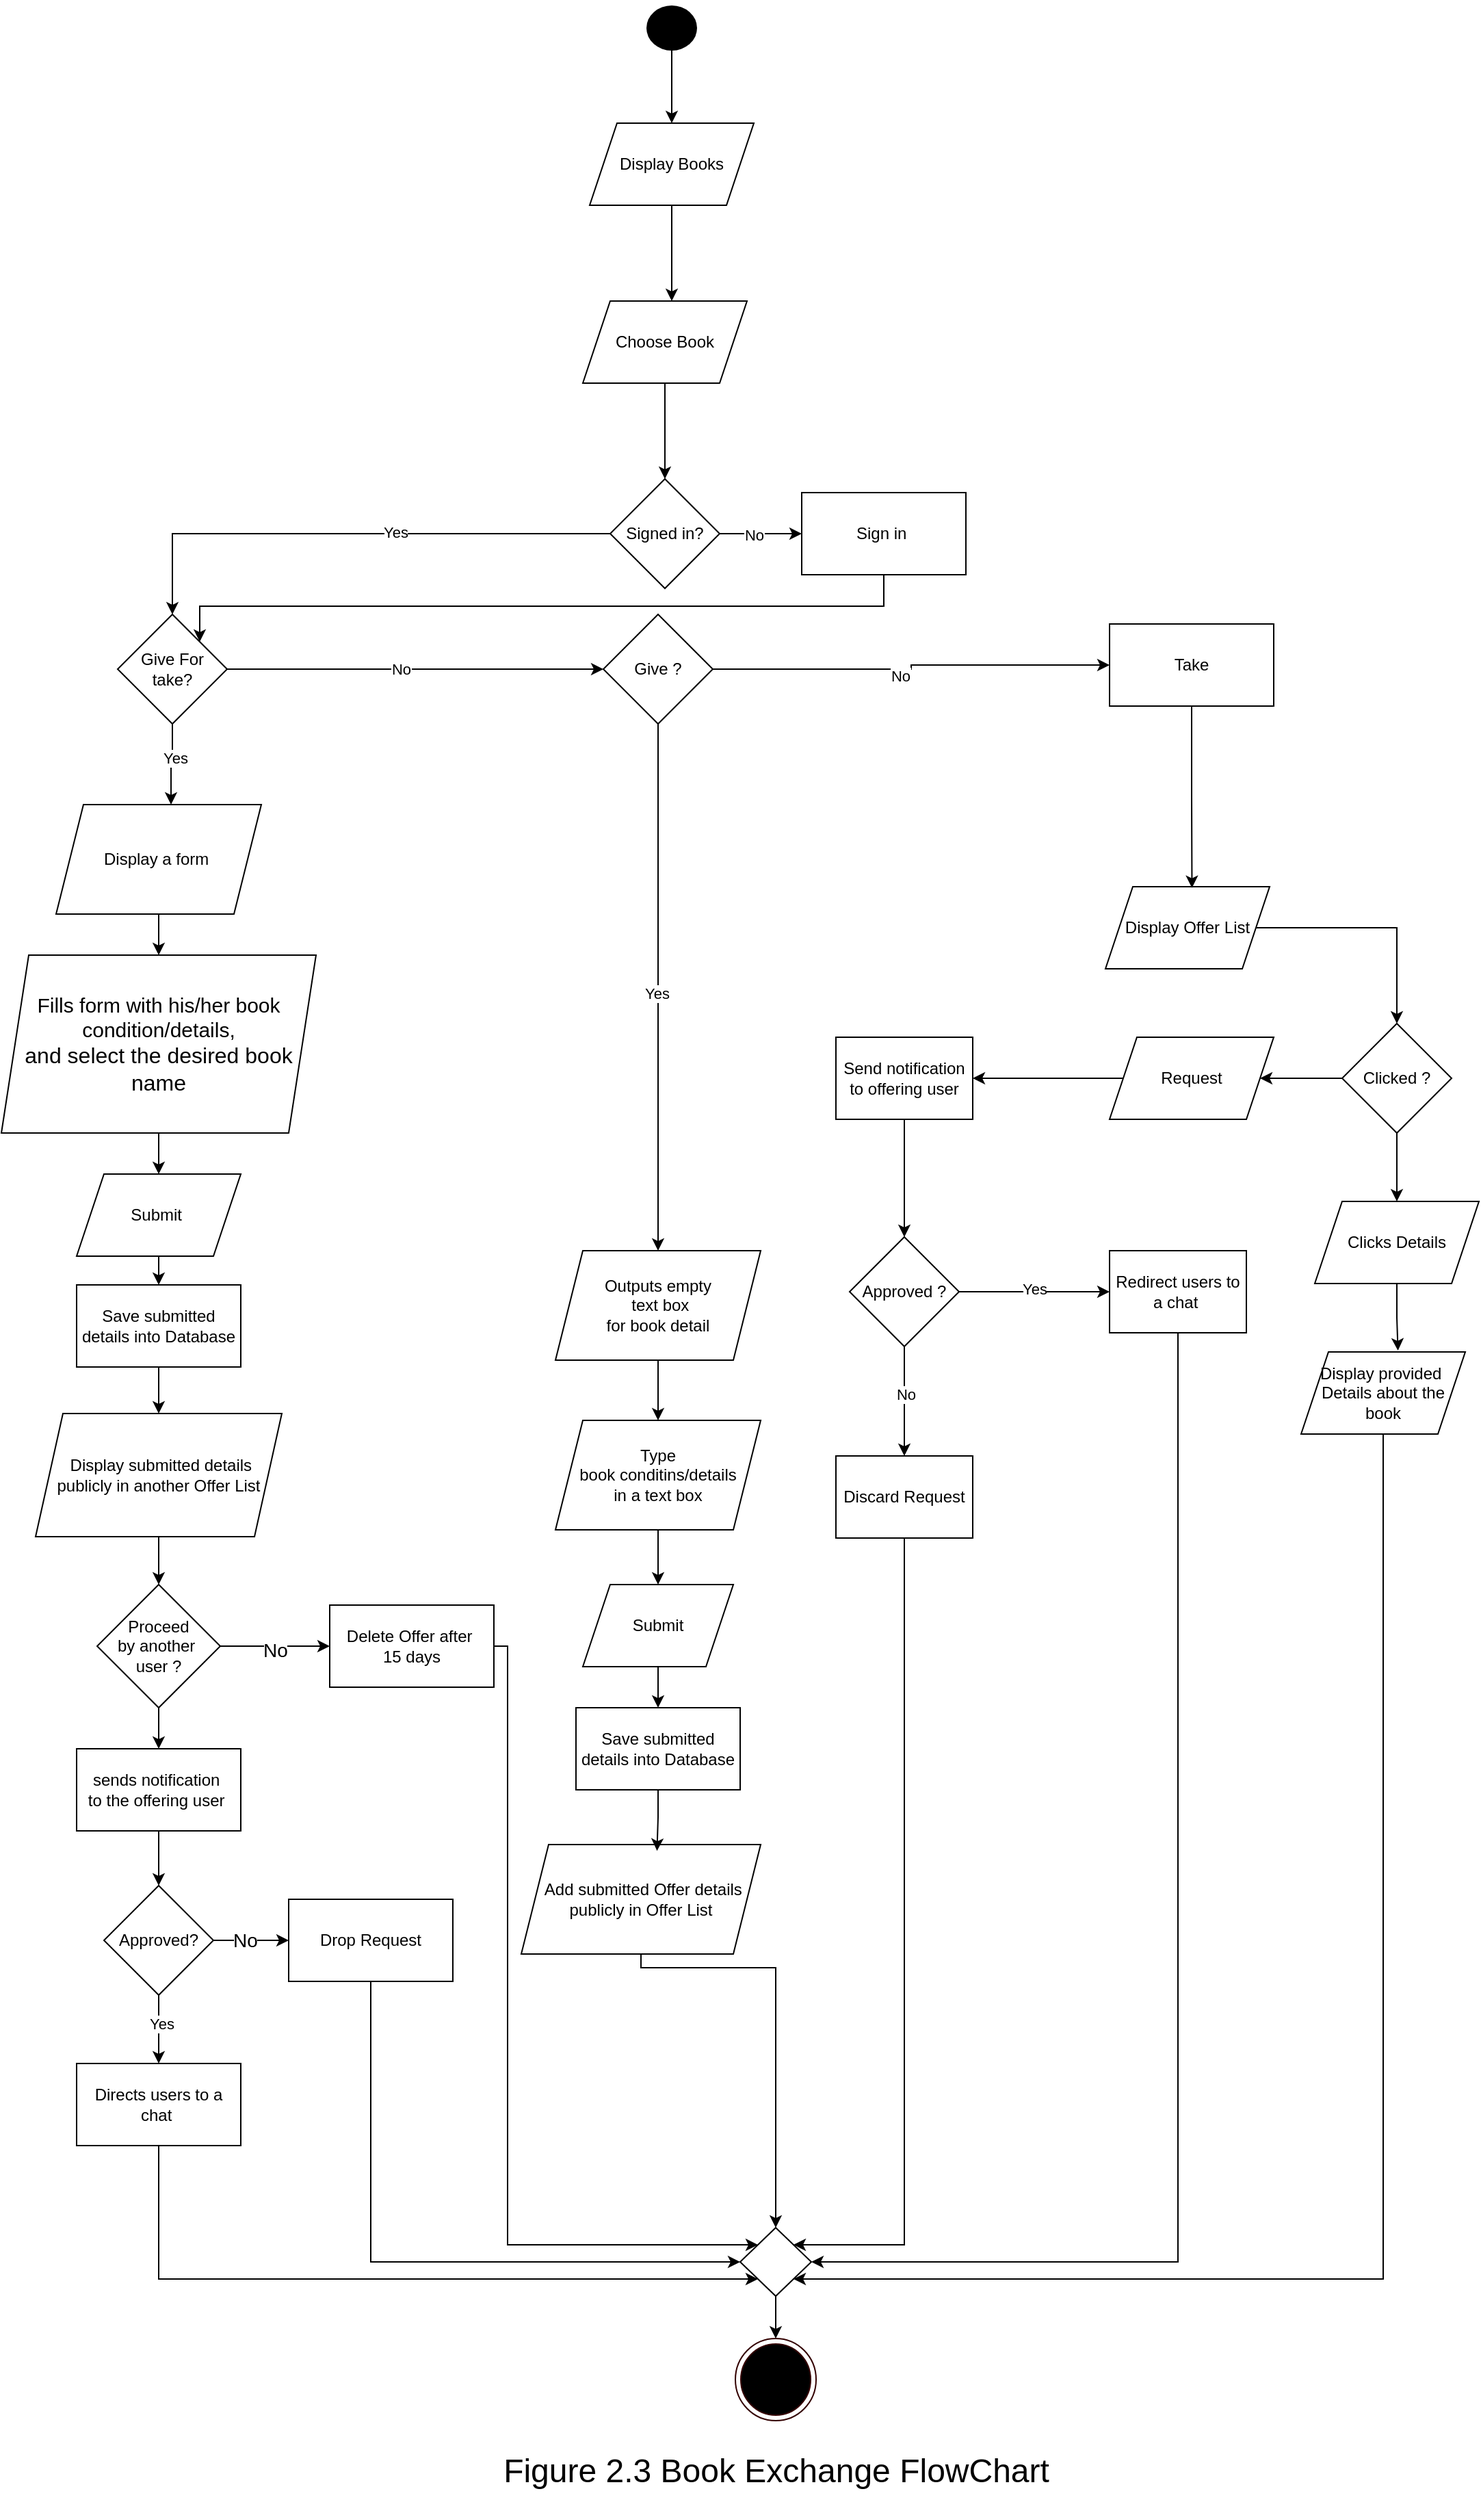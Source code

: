 <mxfile version="26.2.2">
  <diagram name="Page-1" id="4P__5gIOb3VaVBDm1tVE">
    <mxGraphModel dx="5003" dy="3865" grid="0" gridSize="10" guides="1" tooltips="1" connect="1" arrows="1" fold="1" page="1" pageScale="1" pageWidth="827" pageHeight="1169" math="0" shadow="0">
      <root>
        <mxCell id="0" />
        <mxCell id="1" parent="0" />
        <mxCell id="HG9ylqpUsx6n6z3rqI0W-1" style="edgeStyle=orthogonalEdgeStyle;rounded=0;orthogonalLoop=1;jettySize=auto;html=1;entryX=0.5;entryY=0;entryDx=0;entryDy=0;" parent="1" edge="1">
          <mxGeometry relative="1" as="geometry">
            <mxPoint x="390.0" y="-378" as="targetPoint" />
            <mxPoint x="390" y="-438" as="sourcePoint" />
          </mxGeometry>
        </mxCell>
        <mxCell id="Y3GRBLkyTrcZNpAlORQP-1" style="edgeStyle=orthogonalEdgeStyle;rounded=0;orthogonalLoop=1;jettySize=auto;html=1;" parent="1" source="HG9ylqpUsx6n6z3rqI0W-21" edge="1">
          <mxGeometry relative="1" as="geometry">
            <mxPoint x="390" y="-248" as="targetPoint" />
          </mxGeometry>
        </mxCell>
        <mxCell id="HG9ylqpUsx6n6z3rqI0W-21" value="Display Books" style="shape=parallelogram;perimeter=parallelogramPerimeter;whiteSpace=wrap;html=1;fixedSize=1;" parent="1" vertex="1">
          <mxGeometry x="330" y="-378" width="120" height="60" as="geometry" />
        </mxCell>
        <mxCell id="HG9ylqpUsx6n6z3rqI0W-101" value="" style="ellipse;html=1;shape=endState;fillColor=#000000;strokeColor=none;direction=south;" parent="1" vertex="1">
          <mxGeometry x="367.5" y="-468" width="45" height="41" as="geometry" />
        </mxCell>
        <mxCell id="84dB804n7Qi9_mX0BJ2N-21" value="" style="edgeStyle=orthogonalEdgeStyle;rounded=0;orthogonalLoop=1;jettySize=auto;html=1;" parent="1" source="Y3GRBLkyTrcZNpAlORQP-2" target="84dB804n7Qi9_mX0BJ2N-20" edge="1">
          <mxGeometry relative="1" as="geometry" />
        </mxCell>
        <mxCell id="Y3GRBLkyTrcZNpAlORQP-2" value="Choose Book" style="shape=parallelogram;perimeter=parallelogramPerimeter;whiteSpace=wrap;html=1;fixedSize=1;" parent="1" vertex="1">
          <mxGeometry x="325" y="-248" width="120" height="60" as="geometry" />
        </mxCell>
        <mxCell id="Y3GRBLkyTrcZNpAlORQP-70" style="edgeStyle=orthogonalEdgeStyle;rounded=0;orthogonalLoop=1;jettySize=auto;html=1;entryX=0.5;entryY=0;entryDx=0;entryDy=0;" parent="1" source="Y3GRBLkyTrcZNpAlORQP-12" target="Y3GRBLkyTrcZNpAlORQP-14" edge="1">
          <mxGeometry relative="1" as="geometry" />
        </mxCell>
        <mxCell id="Y3GRBLkyTrcZNpAlORQP-12" value="Display Offer List" style="shape=parallelogram;perimeter=parallelogramPerimeter;whiteSpace=wrap;html=1;fixedSize=1;" parent="1" vertex="1">
          <mxGeometry x="707" y="180" width="120" height="60" as="geometry" />
        </mxCell>
        <mxCell id="Y3GRBLkyTrcZNpAlORQP-17" value="" style="edgeStyle=orthogonalEdgeStyle;rounded=0;orthogonalLoop=1;jettySize=auto;html=1;" parent="1" source="Y3GRBLkyTrcZNpAlORQP-14" target="Y3GRBLkyTrcZNpAlORQP-16" edge="1">
          <mxGeometry relative="1" as="geometry" />
        </mxCell>
        <mxCell id="Y3GRBLkyTrcZNpAlORQP-21" style="edgeStyle=orthogonalEdgeStyle;rounded=0;orthogonalLoop=1;jettySize=auto;html=1;" parent="1" source="Y3GRBLkyTrcZNpAlORQP-14" target="Y3GRBLkyTrcZNpAlORQP-20" edge="1">
          <mxGeometry relative="1" as="geometry" />
        </mxCell>
        <mxCell id="Y3GRBLkyTrcZNpAlORQP-14" value="Clicked ?" style="rhombus;whiteSpace=wrap;html=1;" parent="1" vertex="1">
          <mxGeometry x="880" y="280" width="80" height="80" as="geometry" />
        </mxCell>
        <mxCell id="Y3GRBLkyTrcZNpAlORQP-16" value="Clicks Details" style="shape=parallelogram;perimeter=parallelogramPerimeter;whiteSpace=wrap;html=1;fixedSize=1;" parent="1" vertex="1">
          <mxGeometry x="860" y="410" width="120" height="60" as="geometry" />
        </mxCell>
        <mxCell id="Y3GRBLkyTrcZNpAlORQP-134" style="edgeStyle=orthogonalEdgeStyle;rounded=0;orthogonalLoop=1;jettySize=auto;html=1;entryX=1;entryY=1;entryDx=0;entryDy=0;" parent="1" source="Y3GRBLkyTrcZNpAlORQP-18" target="Y3GRBLkyTrcZNpAlORQP-131" edge="1">
          <mxGeometry relative="1" as="geometry">
            <Array as="points">
              <mxPoint x="910" y="1198" />
            </Array>
          </mxGeometry>
        </mxCell>
        <mxCell id="Y3GRBLkyTrcZNpAlORQP-18" value="Display provided&amp;nbsp;&lt;div&gt;Details about the book&lt;/div&gt;" style="shape=parallelogram;perimeter=parallelogramPerimeter;whiteSpace=wrap;html=1;fixedSize=1;" parent="1" vertex="1">
          <mxGeometry x="850" y="520" width="120" height="60" as="geometry" />
        </mxCell>
        <mxCell id="Y3GRBLkyTrcZNpAlORQP-19" style="edgeStyle=orthogonalEdgeStyle;rounded=0;orthogonalLoop=1;jettySize=auto;html=1;entryX=0.59;entryY=-0.017;entryDx=0;entryDy=0;entryPerimeter=0;" parent="1" source="Y3GRBLkyTrcZNpAlORQP-16" target="Y3GRBLkyTrcZNpAlORQP-18" edge="1">
          <mxGeometry relative="1" as="geometry" />
        </mxCell>
        <mxCell id="Y3GRBLkyTrcZNpAlORQP-50" style="edgeStyle=orthogonalEdgeStyle;rounded=0;orthogonalLoop=1;jettySize=auto;html=1;entryX=1;entryY=0.5;entryDx=0;entryDy=0;" parent="1" source="Y3GRBLkyTrcZNpAlORQP-20" target="Y3GRBLkyTrcZNpAlORQP-22" edge="1">
          <mxGeometry relative="1" as="geometry" />
        </mxCell>
        <mxCell id="Y3GRBLkyTrcZNpAlORQP-20" value="Request" style="shape=parallelogram;perimeter=parallelogramPerimeter;whiteSpace=wrap;html=1;fixedSize=1;" parent="1" vertex="1">
          <mxGeometry x="710" y="290" width="120" height="60" as="geometry" />
        </mxCell>
        <mxCell id="Y3GRBLkyTrcZNpAlORQP-25" style="edgeStyle=orthogonalEdgeStyle;rounded=0;orthogonalLoop=1;jettySize=auto;html=1;entryX=0.5;entryY=0;entryDx=0;entryDy=0;" parent="1" source="Y3GRBLkyTrcZNpAlORQP-22" target="Y3GRBLkyTrcZNpAlORQP-24" edge="1">
          <mxGeometry relative="1" as="geometry" />
        </mxCell>
        <mxCell id="Y3GRBLkyTrcZNpAlORQP-22" value="Send notification to &lt;span data-end=&quot;1362&quot; data-start=&quot;1323&quot;&gt;offering user&lt;/span&gt;" style="rounded=0;whiteSpace=wrap;html=1;" parent="1" vertex="1">
          <mxGeometry x="510" y="290" width="100" height="60" as="geometry" />
        </mxCell>
        <mxCell id="Y3GRBLkyTrcZNpAlORQP-27" style="edgeStyle=orthogonalEdgeStyle;rounded=0;orthogonalLoop=1;jettySize=auto;html=1;entryX=0;entryY=0.5;entryDx=0;entryDy=0;" parent="1" source="Y3GRBLkyTrcZNpAlORQP-24" target="Y3GRBLkyTrcZNpAlORQP-26" edge="1">
          <mxGeometry relative="1" as="geometry" />
        </mxCell>
        <mxCell id="Y3GRBLkyTrcZNpAlORQP-28" value="Yes" style="edgeLabel;html=1;align=center;verticalAlign=middle;resizable=0;points=[];" parent="Y3GRBLkyTrcZNpAlORQP-27" vertex="1" connectable="0">
          <mxGeometry x="-0.004" y="2" relative="1" as="geometry">
            <mxPoint as="offset" />
          </mxGeometry>
        </mxCell>
        <mxCell id="Y3GRBLkyTrcZNpAlORQP-31" style="edgeStyle=orthogonalEdgeStyle;rounded=0;orthogonalLoop=1;jettySize=auto;html=1;entryX=0.5;entryY=0;entryDx=0;entryDy=0;" parent="1" source="Y3GRBLkyTrcZNpAlORQP-24" target="Y3GRBLkyTrcZNpAlORQP-29" edge="1">
          <mxGeometry relative="1" as="geometry" />
        </mxCell>
        <mxCell id="Y3GRBLkyTrcZNpAlORQP-32" value="No" style="edgeLabel;html=1;align=center;verticalAlign=middle;resizable=0;points=[];" parent="Y3GRBLkyTrcZNpAlORQP-31" vertex="1" connectable="0">
          <mxGeometry x="-0.13" y="1" relative="1" as="geometry">
            <mxPoint as="offset" />
          </mxGeometry>
        </mxCell>
        <mxCell id="Y3GRBLkyTrcZNpAlORQP-24" value="Approved ?" style="rhombus;whiteSpace=wrap;html=1;rounded=0;" parent="1" vertex="1">
          <mxGeometry x="520" y="436" width="80" height="80" as="geometry" />
        </mxCell>
        <mxCell id="Y3GRBLkyTrcZNpAlORQP-135" style="edgeStyle=orthogonalEdgeStyle;rounded=0;orthogonalLoop=1;jettySize=auto;html=1;entryX=1;entryY=0.5;entryDx=0;entryDy=0;" parent="1" source="Y3GRBLkyTrcZNpAlORQP-26" target="Y3GRBLkyTrcZNpAlORQP-131" edge="1">
          <mxGeometry relative="1" as="geometry">
            <Array as="points">
              <mxPoint x="760" y="1185" />
            </Array>
          </mxGeometry>
        </mxCell>
        <mxCell id="Y3GRBLkyTrcZNpAlORQP-26" value="Redirect users to&lt;div&gt;a chat&amp;nbsp;&lt;/div&gt;" style="rounded=0;whiteSpace=wrap;html=1;" parent="1" vertex="1">
          <mxGeometry x="710" y="446" width="100" height="60" as="geometry" />
        </mxCell>
        <mxCell id="Y3GRBLkyTrcZNpAlORQP-136" style="edgeStyle=orthogonalEdgeStyle;rounded=0;orthogonalLoop=1;jettySize=auto;html=1;entryX=1;entryY=0;entryDx=0;entryDy=0;" parent="1" source="Y3GRBLkyTrcZNpAlORQP-29" target="Y3GRBLkyTrcZNpAlORQP-131" edge="1">
          <mxGeometry relative="1" as="geometry">
            <Array as="points">
              <mxPoint x="560" y="1173" />
            </Array>
          </mxGeometry>
        </mxCell>
        <mxCell id="Y3GRBLkyTrcZNpAlORQP-29" value="Discard Request" style="rounded=0;whiteSpace=wrap;html=1;" parent="1" vertex="1">
          <mxGeometry x="510" y="596" width="100" height="60" as="geometry" />
        </mxCell>
        <mxCell id="Y3GRBLkyTrcZNpAlORQP-73" style="edgeStyle=orthogonalEdgeStyle;rounded=0;orthogonalLoop=1;jettySize=auto;html=1;" parent="1" source="Y3GRBLkyTrcZNpAlORQP-49" target="Y3GRBLkyTrcZNpAlORQP-72" edge="1">
          <mxGeometry relative="1" as="geometry" />
        </mxCell>
        <mxCell id="Y3GRBLkyTrcZNpAlORQP-49" value="Outputs empty&lt;div&gt;&amp;nbsp;text box&lt;div&gt;for book detail&lt;/div&gt;&lt;/div&gt;" style="shape=parallelogram;perimeter=parallelogramPerimeter;whiteSpace=wrap;html=1;fixedSize=1;" parent="1" vertex="1">
          <mxGeometry x="305" y="446" width="150" height="80" as="geometry" />
        </mxCell>
        <mxCell id="Y3GRBLkyTrcZNpAlORQP-75" style="edgeStyle=orthogonalEdgeStyle;rounded=0;orthogonalLoop=1;jettySize=auto;html=1;entryX=0.5;entryY=0;entryDx=0;entryDy=0;" parent="1" source="Y3GRBLkyTrcZNpAlORQP-72" target="Y3GRBLkyTrcZNpAlORQP-74" edge="1">
          <mxGeometry relative="1" as="geometry" />
        </mxCell>
        <mxCell id="Y3GRBLkyTrcZNpAlORQP-72" value="&lt;div&gt;Type&lt;/div&gt;&lt;div&gt;book conditins/details&lt;/div&gt;&lt;div&gt;in a text box&lt;/div&gt;" style="shape=parallelogram;perimeter=parallelogramPerimeter;whiteSpace=wrap;html=1;fixedSize=1;" parent="1" vertex="1">
          <mxGeometry x="305" y="570" width="150" height="80" as="geometry" />
        </mxCell>
        <mxCell id="Y3GRBLkyTrcZNpAlORQP-77" style="edgeStyle=orthogonalEdgeStyle;rounded=0;orthogonalLoop=1;jettySize=auto;html=1;entryX=0.5;entryY=0;entryDx=0;entryDy=0;" parent="1" source="Y3GRBLkyTrcZNpAlORQP-74" target="Y3GRBLkyTrcZNpAlORQP-76" edge="1">
          <mxGeometry relative="1" as="geometry" />
        </mxCell>
        <mxCell id="Y3GRBLkyTrcZNpAlORQP-74" value="&lt;div&gt;Submit&lt;/div&gt;" style="shape=parallelogram;perimeter=parallelogramPerimeter;whiteSpace=wrap;html=1;fixedSize=1;" parent="1" vertex="1">
          <mxGeometry x="325" y="690" width="110" height="60" as="geometry" />
        </mxCell>
        <mxCell id="Y3GRBLkyTrcZNpAlORQP-76" value="Save submitted details into &lt;span data-end=&quot;778&quot; data-start=&quot;766&quot;&gt;Database&lt;/span&gt;" style="whiteSpace=wrap;html=1;" parent="1" vertex="1">
          <mxGeometry x="320" y="780" width="120" height="60" as="geometry" />
        </mxCell>
        <mxCell id="Y3GRBLkyTrcZNpAlORQP-137" style="edgeStyle=orthogonalEdgeStyle;rounded=0;orthogonalLoop=1;jettySize=auto;html=1;entryX=0.5;entryY=0;entryDx=0;entryDy=0;" parent="1" source="Y3GRBLkyTrcZNpAlORQP-78" target="Y3GRBLkyTrcZNpAlORQP-131" edge="1">
          <mxGeometry relative="1" as="geometry">
            <Array as="points">
              <mxPoint x="367" y="970" />
              <mxPoint x="466" y="970" />
            </Array>
          </mxGeometry>
        </mxCell>
        <mxCell id="Y3GRBLkyTrcZNpAlORQP-78" value="&amp;nbsp;Add submitted Offer details publicly in &lt;span data-end=&quot;846&quot; data-start=&quot;832&quot;&gt;Offer List&lt;/span&gt;" style="shape=parallelogram;perimeter=parallelogramPerimeter;whiteSpace=wrap;html=1;fixedSize=1;" parent="1" vertex="1">
          <mxGeometry x="280" y="880" width="175" height="80" as="geometry" />
        </mxCell>
        <mxCell id="Y3GRBLkyTrcZNpAlORQP-79" style="edgeStyle=orthogonalEdgeStyle;rounded=0;orthogonalLoop=1;jettySize=auto;html=1;entryX=0.567;entryY=0.057;entryDx=0;entryDy=0;entryPerimeter=0;" parent="1" source="Y3GRBLkyTrcZNpAlORQP-76" target="Y3GRBLkyTrcZNpAlORQP-78" edge="1">
          <mxGeometry relative="1" as="geometry" />
        </mxCell>
        <mxCell id="Y3GRBLkyTrcZNpAlORQP-109" style="edgeStyle=orthogonalEdgeStyle;rounded=0;orthogonalLoop=1;jettySize=auto;html=1;entryX=0.5;entryY=0;entryDx=0;entryDy=0;" parent="1" source="Y3GRBLkyTrcZNpAlORQP-80" target="Y3GRBLkyTrcZNpAlORQP-108" edge="1">
          <mxGeometry relative="1" as="geometry" />
        </mxCell>
        <mxCell id="Y3GRBLkyTrcZNpAlORQP-80" value="Display a form&amp;nbsp;" style="shape=parallelogram;perimeter=parallelogramPerimeter;whiteSpace=wrap;html=1;fixedSize=1;" parent="1" vertex="1">
          <mxGeometry x="-60" y="120" width="150" height="80" as="geometry" />
        </mxCell>
        <mxCell id="Y3GRBLkyTrcZNpAlORQP-111" style="edgeStyle=orthogonalEdgeStyle;rounded=0;orthogonalLoop=1;jettySize=auto;html=1;entryX=0.5;entryY=0;entryDx=0;entryDy=0;" parent="1" source="Y3GRBLkyTrcZNpAlORQP-108" target="Y3GRBLkyTrcZNpAlORQP-110" edge="1">
          <mxGeometry relative="1" as="geometry" />
        </mxCell>
        <mxCell id="Y3GRBLkyTrcZNpAlORQP-108" value="&lt;font style=&quot;font-size: 15px;&quot;&gt;Fills form with his/her book condition/details&lt;span style=&quot;background-color: transparent; color: light-dark(rgb(0, 0, 0), rgb(255, 255, 255));&quot;&gt;,&lt;/span&gt;&lt;/font&gt;&lt;div&gt;&lt;span style=&quot;background-color: transparent; color: light-dark(rgb(0, 0, 0), rgb(255, 255, 255));&quot;&gt;&lt;font size=&quot;3&quot; style=&quot;&quot;&gt;and select the desired book&lt;/font&gt;&lt;/span&gt;&lt;/div&gt;&lt;div&gt;&lt;span style=&quot;background-color: transparent; color: light-dark(rgb(0, 0, 0), rgb(255, 255, 255));&quot;&gt;&lt;font size=&quot;3&quot;&gt;&amp;nbsp;name&amp;nbsp;&lt;/font&gt;&lt;/span&gt;&lt;/div&gt;" style="shape=parallelogram;perimeter=parallelogramPerimeter;whiteSpace=wrap;html=1;fixedSize=1;" parent="1" vertex="1">
          <mxGeometry x="-100" y="230" width="230" height="130" as="geometry" />
        </mxCell>
        <mxCell id="Y3GRBLkyTrcZNpAlORQP-113" style="edgeStyle=orthogonalEdgeStyle;rounded=0;orthogonalLoop=1;jettySize=auto;html=1;entryX=0.5;entryY=0;entryDx=0;entryDy=0;" parent="1" source="Y3GRBLkyTrcZNpAlORQP-110" target="Y3GRBLkyTrcZNpAlORQP-112" edge="1">
          <mxGeometry relative="1" as="geometry" />
        </mxCell>
        <mxCell id="Y3GRBLkyTrcZNpAlORQP-110" value="Submit&amp;nbsp;" style="shape=parallelogram;perimeter=parallelogramPerimeter;whiteSpace=wrap;html=1;fixedSize=1;" parent="1" vertex="1">
          <mxGeometry x="-45" y="390" width="120" height="60" as="geometry" />
        </mxCell>
        <mxCell id="Y3GRBLkyTrcZNpAlORQP-115" style="edgeStyle=orthogonalEdgeStyle;rounded=0;orthogonalLoop=1;jettySize=auto;html=1;entryX=0.5;entryY=0;entryDx=0;entryDy=0;" parent="1" source="Y3GRBLkyTrcZNpAlORQP-112" target="Y3GRBLkyTrcZNpAlORQP-114" edge="1">
          <mxGeometry relative="1" as="geometry" />
        </mxCell>
        <mxCell id="Y3GRBLkyTrcZNpAlORQP-112" value="Save submitted details into &lt;span data-end=&quot;778&quot; data-start=&quot;766&quot;&gt;Database&lt;/span&gt;" style="whiteSpace=wrap;html=1;" parent="1" vertex="1">
          <mxGeometry x="-45" y="471" width="120" height="60" as="geometry" />
        </mxCell>
        <mxCell id="Y3GRBLkyTrcZNpAlORQP-117" style="edgeStyle=orthogonalEdgeStyle;rounded=0;orthogonalLoop=1;jettySize=auto;html=1;entryX=0.5;entryY=0;entryDx=0;entryDy=0;" parent="1" source="Y3GRBLkyTrcZNpAlORQP-114" target="Y3GRBLkyTrcZNpAlORQP-116" edge="1">
          <mxGeometry relative="1" as="geometry" />
        </mxCell>
        <mxCell id="Y3GRBLkyTrcZNpAlORQP-114" value="&amp;nbsp;Display submitted details publicly in another&amp;nbsp;&lt;span data-end=&quot;846&quot; data-start=&quot;832&quot;&gt;Offer List&lt;/span&gt;" style="shape=parallelogram;perimeter=parallelogramPerimeter;whiteSpace=wrap;html=1;fixedSize=1;" parent="1" vertex="1">
          <mxGeometry x="-75" y="565" width="180" height="90" as="geometry" />
        </mxCell>
        <mxCell id="Y3GRBLkyTrcZNpAlORQP-119" style="edgeStyle=orthogonalEdgeStyle;rounded=0;orthogonalLoop=1;jettySize=auto;html=1;entryX=0;entryY=0.5;entryDx=0;entryDy=0;" parent="1" source="Y3GRBLkyTrcZNpAlORQP-116" target="Y3GRBLkyTrcZNpAlORQP-118" edge="1">
          <mxGeometry relative="1" as="geometry" />
        </mxCell>
        <mxCell id="Y3GRBLkyTrcZNpAlORQP-120" value="&lt;font style=&quot;font-size: 14px;&quot;&gt;No&lt;/font&gt;" style="edgeLabel;html=1;align=center;verticalAlign=middle;resizable=0;points=[];" parent="Y3GRBLkyTrcZNpAlORQP-119" vertex="1" connectable="0">
          <mxGeometry x="0.017" y="-3" relative="1" as="geometry">
            <mxPoint x="-1" as="offset" />
          </mxGeometry>
        </mxCell>
        <mxCell id="Y3GRBLkyTrcZNpAlORQP-122" style="edgeStyle=orthogonalEdgeStyle;rounded=0;orthogonalLoop=1;jettySize=auto;html=1;entryX=0.5;entryY=0;entryDx=0;entryDy=0;" parent="1" source="Y3GRBLkyTrcZNpAlORQP-116" target="Y3GRBLkyTrcZNpAlORQP-121" edge="1">
          <mxGeometry relative="1" as="geometry" />
        </mxCell>
        <mxCell id="Y3GRBLkyTrcZNpAlORQP-116" value="Proceed&lt;div&gt;by another&amp;nbsp;&lt;/div&gt;&lt;div&gt;user ?&lt;/div&gt;" style="rhombus;whiteSpace=wrap;html=1;" parent="1" vertex="1">
          <mxGeometry x="-30" y="690" width="90" height="90" as="geometry" />
        </mxCell>
        <mxCell id="Y3GRBLkyTrcZNpAlORQP-138" style="edgeStyle=orthogonalEdgeStyle;rounded=0;orthogonalLoop=1;jettySize=auto;html=1;entryX=0;entryY=0;entryDx=0;entryDy=0;" parent="1" source="Y3GRBLkyTrcZNpAlORQP-118" target="Y3GRBLkyTrcZNpAlORQP-131" edge="1">
          <mxGeometry relative="1" as="geometry">
            <Array as="points">
              <mxPoint x="270" y="735" />
              <mxPoint x="270" y="1172" />
            </Array>
          </mxGeometry>
        </mxCell>
        <mxCell id="Y3GRBLkyTrcZNpAlORQP-118" value="Delete Offer after&amp;nbsp;&lt;div&gt;15 days&lt;/div&gt;" style="whiteSpace=wrap;html=1;" parent="1" vertex="1">
          <mxGeometry x="140" y="705" width="120" height="60" as="geometry" />
        </mxCell>
        <mxCell id="Y3GRBLkyTrcZNpAlORQP-124" style="edgeStyle=orthogonalEdgeStyle;rounded=0;orthogonalLoop=1;jettySize=auto;html=1;entryX=0.5;entryY=0;entryDx=0;entryDy=0;" parent="1" source="Y3GRBLkyTrcZNpAlORQP-121" target="Y3GRBLkyTrcZNpAlORQP-123" edge="1">
          <mxGeometry relative="1" as="geometry" />
        </mxCell>
        <mxCell id="Y3GRBLkyTrcZNpAlORQP-121" value="sends notification&amp;nbsp;&lt;div&gt;to the offering user&amp;nbsp;&lt;/div&gt;" style="whiteSpace=wrap;html=1;" parent="1" vertex="1">
          <mxGeometry x="-45" y="810" width="120" height="60" as="geometry" />
        </mxCell>
        <mxCell id="Y3GRBLkyTrcZNpAlORQP-126" style="edgeStyle=orthogonalEdgeStyle;rounded=0;orthogonalLoop=1;jettySize=auto;html=1;entryX=0;entryY=0.5;entryDx=0;entryDy=0;" parent="1" source="Y3GRBLkyTrcZNpAlORQP-123" target="Y3GRBLkyTrcZNpAlORQP-125" edge="1">
          <mxGeometry relative="1" as="geometry" />
        </mxCell>
        <mxCell id="Y3GRBLkyTrcZNpAlORQP-127" value="&lt;font style=&quot;font-size: 14px;&quot;&gt;No&lt;/font&gt;" style="edgeLabel;html=1;align=center;verticalAlign=middle;resizable=0;points=[];" parent="Y3GRBLkyTrcZNpAlORQP-126" vertex="1" connectable="0">
          <mxGeometry x="-0.187" relative="1" as="geometry">
            <mxPoint as="offset" />
          </mxGeometry>
        </mxCell>
        <mxCell id="Y3GRBLkyTrcZNpAlORQP-129" style="edgeStyle=orthogonalEdgeStyle;rounded=0;orthogonalLoop=1;jettySize=auto;html=1;entryX=0.5;entryY=0;entryDx=0;entryDy=0;" parent="1" source="Y3GRBLkyTrcZNpAlORQP-123" target="Y3GRBLkyTrcZNpAlORQP-128" edge="1">
          <mxGeometry relative="1" as="geometry" />
        </mxCell>
        <mxCell id="Y3GRBLkyTrcZNpAlORQP-130" value="Yes" style="edgeLabel;html=1;align=center;verticalAlign=middle;resizable=0;points=[];" parent="Y3GRBLkyTrcZNpAlORQP-129" vertex="1" connectable="0">
          <mxGeometry x="-0.16" y="2" relative="1" as="geometry">
            <mxPoint as="offset" />
          </mxGeometry>
        </mxCell>
        <mxCell id="Y3GRBLkyTrcZNpAlORQP-123" value="Approved?" style="rhombus;whiteSpace=wrap;html=1;" parent="1" vertex="1">
          <mxGeometry x="-25" y="910" width="80" height="80" as="geometry" />
        </mxCell>
        <mxCell id="Y3GRBLkyTrcZNpAlORQP-139" style="edgeStyle=orthogonalEdgeStyle;rounded=0;orthogonalLoop=1;jettySize=auto;html=1;entryX=0;entryY=0.5;entryDx=0;entryDy=0;" parent="1" source="Y3GRBLkyTrcZNpAlORQP-125" target="Y3GRBLkyTrcZNpAlORQP-131" edge="1">
          <mxGeometry relative="1" as="geometry">
            <Array as="points">
              <mxPoint x="170" y="1185" />
            </Array>
          </mxGeometry>
        </mxCell>
        <mxCell id="Y3GRBLkyTrcZNpAlORQP-125" value="Drop Request" style="whiteSpace=wrap;html=1;" parent="1" vertex="1">
          <mxGeometry x="110" y="920" width="120" height="60" as="geometry" />
        </mxCell>
        <mxCell id="Y3GRBLkyTrcZNpAlORQP-140" style="edgeStyle=orthogonalEdgeStyle;rounded=0;orthogonalLoop=1;jettySize=auto;html=1;entryX=0;entryY=1;entryDx=0;entryDy=0;" parent="1" source="Y3GRBLkyTrcZNpAlORQP-128" target="Y3GRBLkyTrcZNpAlORQP-131" edge="1">
          <mxGeometry relative="1" as="geometry">
            <Array as="points">
              <mxPoint x="15" y="1198" />
            </Array>
          </mxGeometry>
        </mxCell>
        <mxCell id="Y3GRBLkyTrcZNpAlORQP-128" value="Directs users to a&lt;div&gt;chat&amp;nbsp;&lt;/div&gt;" style="whiteSpace=wrap;html=1;" parent="1" vertex="1">
          <mxGeometry x="-45" y="1040" width="120" height="60" as="geometry" />
        </mxCell>
        <mxCell id="84dB804n7Qi9_mX0BJ2N-31" style="edgeStyle=orthogonalEdgeStyle;rounded=0;orthogonalLoop=1;jettySize=auto;html=1;entryX=0.5;entryY=0;entryDx=0;entryDy=0;" parent="1" source="Y3GRBLkyTrcZNpAlORQP-131" target="Y3GRBLkyTrcZNpAlORQP-143" edge="1">
          <mxGeometry relative="1" as="geometry" />
        </mxCell>
        <mxCell id="Y3GRBLkyTrcZNpAlORQP-131" value="" style="rhombus;whiteSpace=wrap;html=1;" parent="1" vertex="1">
          <mxGeometry x="440" y="1160" width="52" height="50" as="geometry" />
        </mxCell>
        <mxCell id="Y3GRBLkyTrcZNpAlORQP-143" value="" style="ellipse;html=1;shape=endState;fillColor=#000000;strokeColor=#330000;" parent="1" vertex="1">
          <mxGeometry x="436.5" y="1241" width="59" height="60" as="geometry" />
        </mxCell>
        <mxCell id="84dB804n7Qi9_mX0BJ2N-3" style="edgeStyle=orthogonalEdgeStyle;rounded=0;orthogonalLoop=1;jettySize=auto;html=1;" parent="1" source="84dB804n7Qi9_mX0BJ2N-1" target="Y3GRBLkyTrcZNpAlORQP-80" edge="1">
          <mxGeometry relative="1" as="geometry">
            <Array as="points">
              <mxPoint x="25" y="91" />
              <mxPoint x="24" y="91" />
            </Array>
          </mxGeometry>
        </mxCell>
        <mxCell id="84dB804n7Qi9_mX0BJ2N-4" value="Yes" style="edgeLabel;html=1;align=center;verticalAlign=middle;resizable=0;points=[];" parent="84dB804n7Qi9_mX0BJ2N-3" vertex="1" connectable="0">
          <mxGeometry x="-0.171" y="2" relative="1" as="geometry">
            <mxPoint as="offset" />
          </mxGeometry>
        </mxCell>
        <mxCell id="84dB804n7Qi9_mX0BJ2N-7" value="" style="edgeStyle=orthogonalEdgeStyle;rounded=0;orthogonalLoop=1;jettySize=auto;html=1;" parent="1" source="84dB804n7Qi9_mX0BJ2N-1" target="84dB804n7Qi9_mX0BJ2N-6" edge="1">
          <mxGeometry relative="1" as="geometry" />
        </mxCell>
        <mxCell id="84dB804n7Qi9_mX0BJ2N-8" value="No" style="edgeLabel;html=1;align=center;verticalAlign=middle;resizable=0;points=[];" parent="84dB804n7Qi9_mX0BJ2N-7" vertex="1" connectable="0">
          <mxGeometry x="-0.071" relative="1" as="geometry">
            <mxPoint x="-1" as="offset" />
          </mxGeometry>
        </mxCell>
        <mxCell id="84dB804n7Qi9_mX0BJ2N-1" value="Give For take?" style="rhombus;whiteSpace=wrap;html=1;" parent="1" vertex="1">
          <mxGeometry x="-15" y="-19" width="80" height="80" as="geometry" />
        </mxCell>
        <mxCell id="84dB804n7Qi9_mX0BJ2N-11" value="" style="edgeStyle=orthogonalEdgeStyle;rounded=0;orthogonalLoop=1;jettySize=auto;html=1;" parent="1" source="84dB804n7Qi9_mX0BJ2N-6" target="84dB804n7Qi9_mX0BJ2N-10" edge="1">
          <mxGeometry relative="1" as="geometry" />
        </mxCell>
        <mxCell id="84dB804n7Qi9_mX0BJ2N-14" value="No" style="edgeLabel;html=1;align=center;verticalAlign=middle;resizable=0;points=[];" parent="84dB804n7Qi9_mX0BJ2N-11" vertex="1" connectable="0">
          <mxGeometry x="-0.068" y="-5" relative="1" as="geometry">
            <mxPoint as="offset" />
          </mxGeometry>
        </mxCell>
        <mxCell id="84dB804n7Qi9_mX0BJ2N-12" style="edgeStyle=orthogonalEdgeStyle;rounded=0;orthogonalLoop=1;jettySize=auto;html=1;entryX=0.5;entryY=0;entryDx=0;entryDy=0;" parent="1" source="84dB804n7Qi9_mX0BJ2N-6" target="Y3GRBLkyTrcZNpAlORQP-49" edge="1">
          <mxGeometry relative="1" as="geometry" />
        </mxCell>
        <mxCell id="84dB804n7Qi9_mX0BJ2N-13" value="Yes" style="edgeLabel;html=1;align=center;verticalAlign=middle;resizable=0;points=[];" parent="84dB804n7Qi9_mX0BJ2N-12" vertex="1" connectable="0">
          <mxGeometry x="0.023" y="-1" relative="1" as="geometry">
            <mxPoint as="offset" />
          </mxGeometry>
        </mxCell>
        <mxCell id="84dB804n7Qi9_mX0BJ2N-6" value="Give ?" style="rhombus;whiteSpace=wrap;html=1;" parent="1" vertex="1">
          <mxGeometry x="340" y="-19" width="80" height="80" as="geometry" />
        </mxCell>
        <mxCell id="84dB804n7Qi9_mX0BJ2N-10" value="Take" style="whiteSpace=wrap;html=1;" parent="1" vertex="1">
          <mxGeometry x="710" y="-12" width="120" height="60" as="geometry" />
        </mxCell>
        <mxCell id="84dB804n7Qi9_mX0BJ2N-17" style="edgeStyle=orthogonalEdgeStyle;rounded=0;orthogonalLoop=1;jettySize=auto;html=1;entryX=0.527;entryY=0.014;entryDx=0;entryDy=0;entryPerimeter=0;" parent="1" source="84dB804n7Qi9_mX0BJ2N-10" target="Y3GRBLkyTrcZNpAlORQP-12" edge="1">
          <mxGeometry relative="1" as="geometry" />
        </mxCell>
        <mxCell id="84dB804n7Qi9_mX0BJ2N-22" style="edgeStyle=orthogonalEdgeStyle;rounded=0;orthogonalLoop=1;jettySize=auto;html=1;" parent="1" source="84dB804n7Qi9_mX0BJ2N-20" target="84dB804n7Qi9_mX0BJ2N-1" edge="1">
          <mxGeometry relative="1" as="geometry" />
        </mxCell>
        <mxCell id="84dB804n7Qi9_mX0BJ2N-25" value="Yes" style="edgeLabel;html=1;align=center;verticalAlign=middle;resizable=0;points=[];" parent="84dB804n7Qi9_mX0BJ2N-22" vertex="1" connectable="0">
          <mxGeometry x="-0.169" y="-1" relative="1" as="geometry">
            <mxPoint as="offset" />
          </mxGeometry>
        </mxCell>
        <mxCell id="84dB804n7Qi9_mX0BJ2N-27" value="" style="edgeStyle=orthogonalEdgeStyle;rounded=0;orthogonalLoop=1;jettySize=auto;html=1;" parent="1" source="84dB804n7Qi9_mX0BJ2N-20" target="84dB804n7Qi9_mX0BJ2N-26" edge="1">
          <mxGeometry relative="1" as="geometry" />
        </mxCell>
        <mxCell id="84dB804n7Qi9_mX0BJ2N-30" value="No" style="edgeLabel;html=1;align=center;verticalAlign=middle;resizable=0;points=[];" parent="84dB804n7Qi9_mX0BJ2N-27" vertex="1" connectable="0">
          <mxGeometry x="-0.189" y="-1" relative="1" as="geometry">
            <mxPoint as="offset" />
          </mxGeometry>
        </mxCell>
        <mxCell id="84dB804n7Qi9_mX0BJ2N-20" value="Signed in?" style="rhombus;whiteSpace=wrap;html=1;" parent="1" vertex="1">
          <mxGeometry x="345" y="-118" width="80" height="80" as="geometry" />
        </mxCell>
        <mxCell id="84dB804n7Qi9_mX0BJ2N-29" style="edgeStyle=orthogonalEdgeStyle;rounded=0;orthogonalLoop=1;jettySize=auto;html=1;entryX=1;entryY=0;entryDx=0;entryDy=0;" parent="1" source="84dB804n7Qi9_mX0BJ2N-26" target="84dB804n7Qi9_mX0BJ2N-1" edge="1">
          <mxGeometry relative="1" as="geometry">
            <Array as="points">
              <mxPoint x="545" y="-25" />
              <mxPoint x="45" y="-25" />
            </Array>
          </mxGeometry>
        </mxCell>
        <mxCell id="84dB804n7Qi9_mX0BJ2N-26" value="Sign in&amp;nbsp;" style="whiteSpace=wrap;html=1;" parent="1" vertex="1">
          <mxGeometry x="485" y="-108" width="120" height="60" as="geometry" />
        </mxCell>
        <mxCell id="84dB804n7Qi9_mX0BJ2N-32" value="&lt;font style=&quot;font-size: 24px;&quot;&gt;Figure 2.3 Book Exchange FlowChart&lt;/font&gt;" style="text;html=1;align=center;verticalAlign=middle;resizable=0;points=[];autosize=1;strokeColor=none;fillColor=none;" parent="1" vertex="1">
          <mxGeometry x="257.5" y="1317" width="417" height="41" as="geometry" />
        </mxCell>
      </root>
    </mxGraphModel>
  </diagram>
</mxfile>
